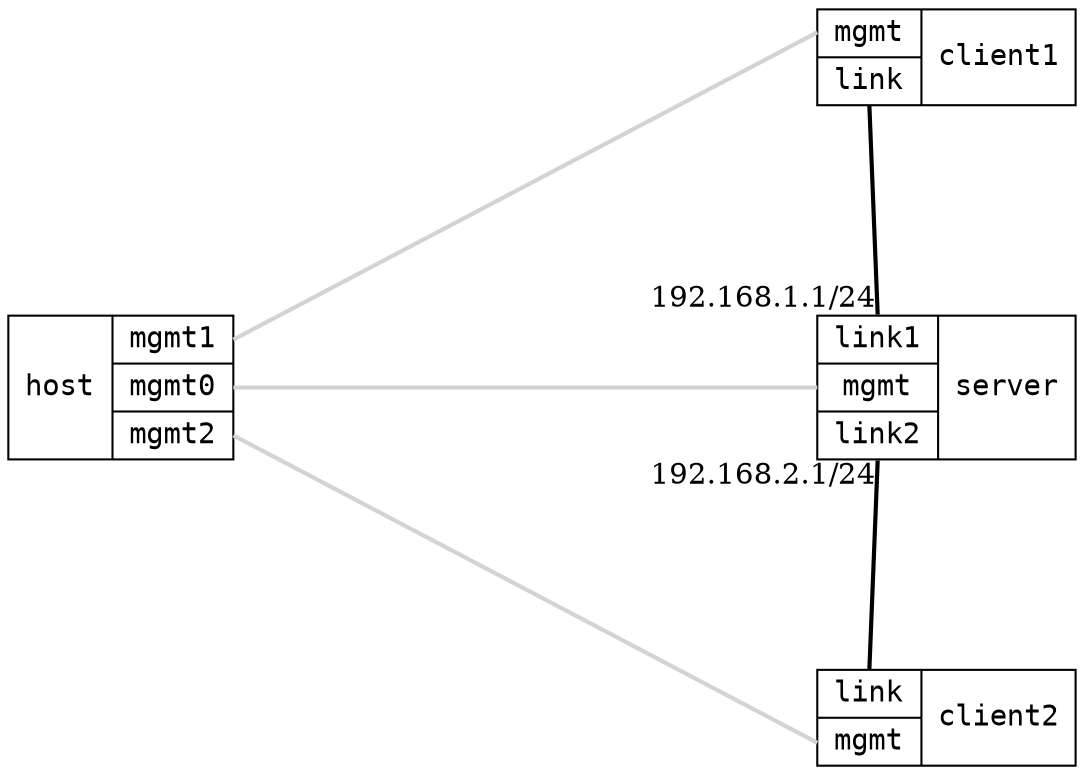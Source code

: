 graph "server hosts" {
	layout="neato";
	overlap="false";
	esep="+40";

        node [shape=record, fontname="DejaVu Sans Mono, Book"];
	edge [color="cornflowerblue", penwidth="2", fontname="DejaVu Serif, Book"];

	host [
	    label="host | { <mgmt1> mgmt1 | <mgmt0> mgmt0 |  <mgmt2> mgmt2 }",
	    pos="0,12!",
	    requires="controller",
	];

	server [
	    label="{ <link1> link1 | <mgmt> mgmt | <link2> link2 } | server",
	    pos="15,12!",

	    requires="infix",
	];

        client1 [
	    label="{ <mgmt> mgmt | <link> link} | client1",
	    pos="15,18!",

	    requires="infix",
	];

        client2 [
	    label="{ <link> link | <mgmt> mgmt } | client2",
	    pos="15,6!",

	    requires="infix",
	];

        host:mgmt0 -- server:mgmt [requires="mgmt", color=lightgrey]
	host:mgmt1 -- client1:mgmt [requires="mgmt", color=lightgrey]
        host:mgmt2 -- client2:mgmt [requires="mgmt", color=lightgrey]

	server:link1 -- client1:link [color=black, fontcolor=black, taillabel="192.168.1.1/24"]
	server:link2 -- client2:link [color=black, fontcolor=black, taillabel="192.168.2.1/24"]
}
